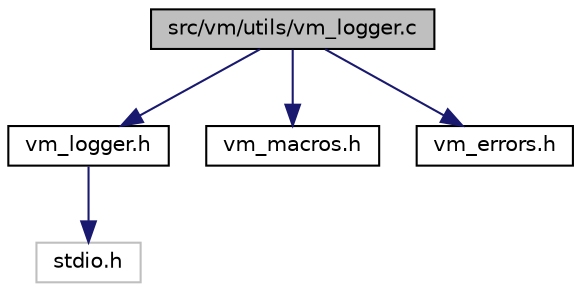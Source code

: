 digraph "src/vm/utils/vm_logger.c"
{
  edge [fontname="Helvetica",fontsize="10",labelfontname="Helvetica",labelfontsize="10"];
  node [fontname="Helvetica",fontsize="10",shape=record];
  Node0 [label="src/vm/utils/vm_logger.c",height=0.2,width=0.4,color="black", fillcolor="grey75", style="filled", fontcolor="black"];
  Node0 -> Node1 [color="midnightblue",fontsize="10",style="solid",fontname="Helvetica"];
  Node1 [label="vm_logger.h",height=0.2,width=0.4,color="black", fillcolor="white", style="filled",URL="$vm__logger_8h.html"];
  Node1 -> Node2 [color="midnightblue",fontsize="10",style="solid",fontname="Helvetica"];
  Node2 [label="stdio.h",height=0.2,width=0.4,color="grey75", fillcolor="white", style="filled"];
  Node0 -> Node3 [color="midnightblue",fontsize="10",style="solid",fontname="Helvetica"];
  Node3 [label="vm_macros.h",height=0.2,width=0.4,color="black", fillcolor="white", style="filled",URL="$vm__macros_8h.html"];
  Node0 -> Node4 [color="midnightblue",fontsize="10",style="solid",fontname="Helvetica"];
  Node4 [label="vm_errors.h",height=0.2,width=0.4,color="black", fillcolor="white", style="filled",URL="$vm__errors_8h.html"];
}
